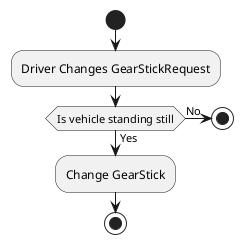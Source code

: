 @startuml
start
:Driver Changes GearStickRequest;
if (Is vehicle standing still) then (No)
    stop
else (Yes)
    :Change GearStick;
endif
stop
@enduml